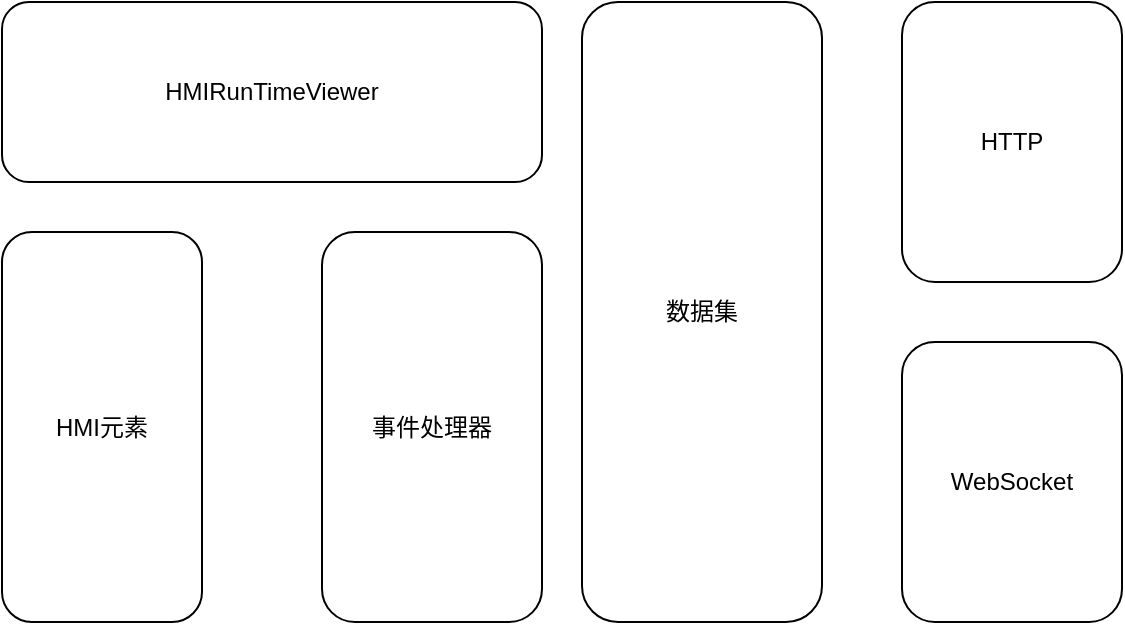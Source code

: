 <mxfile version="21.6.1" type="github">
  <diagram name="第 1 页" id="oaCitUKkYbZ9OYakgazU">
    <mxGraphModel dx="1788" dy="814" grid="1" gridSize="10" guides="1" tooltips="1" connect="1" arrows="1" fold="1" page="1" pageScale="1" pageWidth="827" pageHeight="1169" math="0" shadow="0">
      <root>
        <mxCell id="0" />
        <mxCell id="1" parent="0" />
        <mxCell id="ci-5gwTGDKdcnCEAfsna-1" value="HMIRunTimeViewer" style="rounded=1;whiteSpace=wrap;html=1;" parent="1" vertex="1">
          <mxGeometry x="10" y="290" width="270" height="90" as="geometry" />
        </mxCell>
        <mxCell id="ci-5gwTGDKdcnCEAfsna-2" value="HMI元素" style="rounded=1;whiteSpace=wrap;html=1;" parent="1" vertex="1">
          <mxGeometry x="10" y="405" width="100" height="195" as="geometry" />
        </mxCell>
        <mxCell id="ci-5gwTGDKdcnCEAfsna-3" value="数据集" style="rounded=1;whiteSpace=wrap;html=1;" parent="1" vertex="1">
          <mxGeometry x="300" y="290" width="120" height="310" as="geometry" />
        </mxCell>
        <mxCell id="ci-5gwTGDKdcnCEAfsna-4" value="HTTP" style="rounded=1;whiteSpace=wrap;html=1;" parent="1" vertex="1">
          <mxGeometry x="460" y="290" width="110" height="140" as="geometry" />
        </mxCell>
        <mxCell id="ci-5gwTGDKdcnCEAfsna-6" value="事件处理器" style="rounded=1;whiteSpace=wrap;html=1;" parent="1" vertex="1">
          <mxGeometry x="170" y="405" width="110" height="195" as="geometry" />
        </mxCell>
        <mxCell id="ci-5gwTGDKdcnCEAfsna-7" value="WebSocket" style="rounded=1;whiteSpace=wrap;html=1;" parent="1" vertex="1">
          <mxGeometry x="460" y="460" width="110" height="140" as="geometry" />
        </mxCell>
      </root>
    </mxGraphModel>
  </diagram>
</mxfile>
